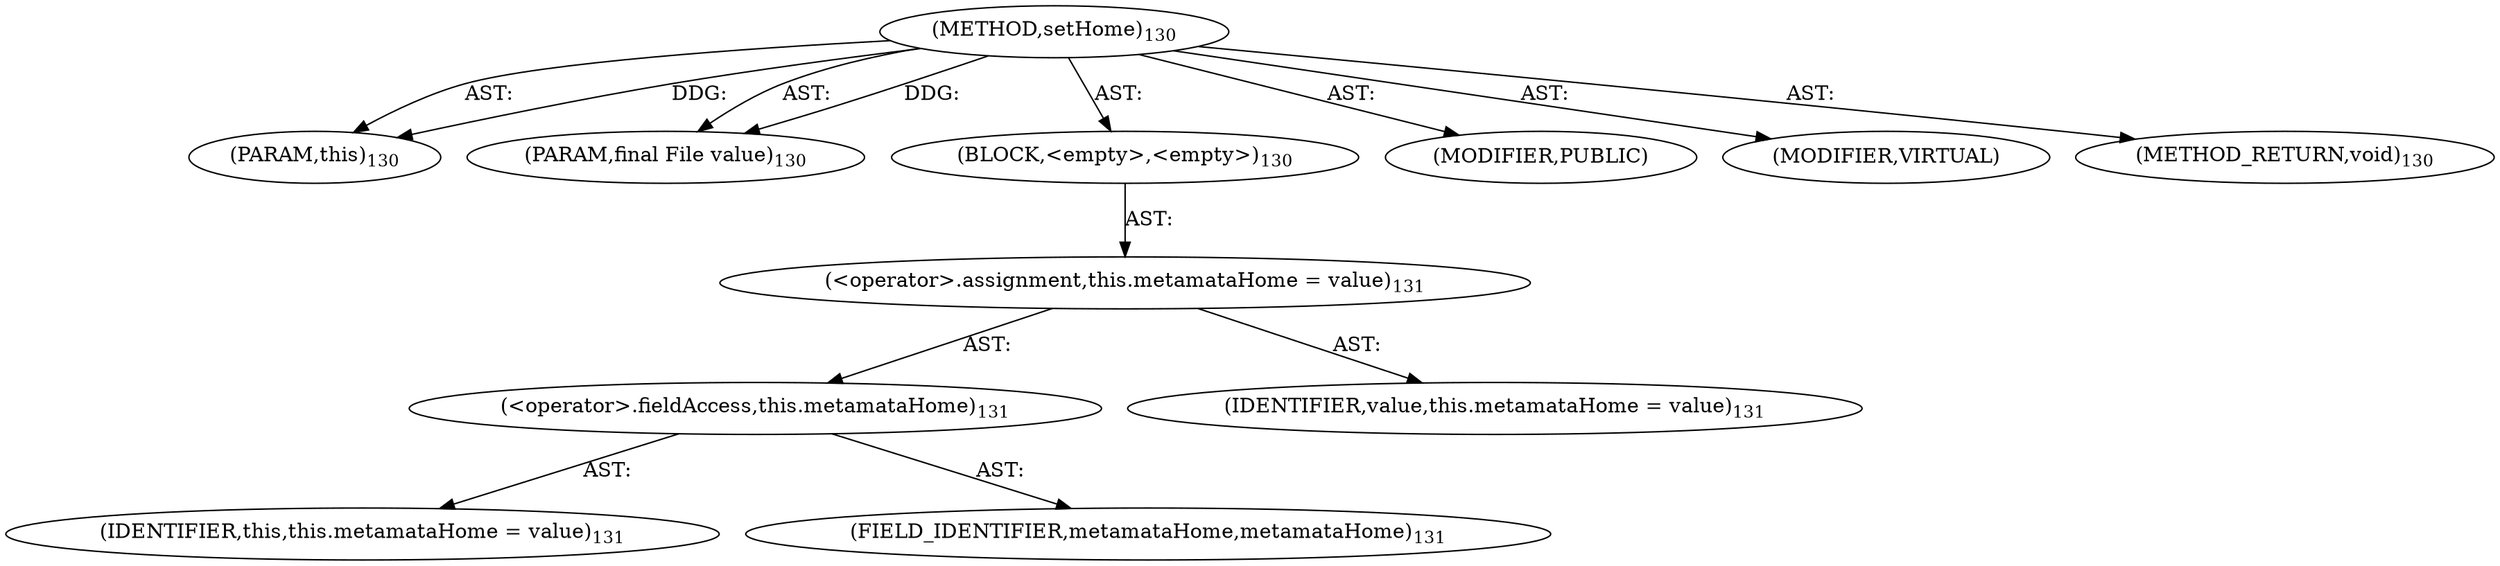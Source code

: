 digraph "setHome" {  
"111669149698" [label = <(METHOD,setHome)<SUB>130</SUB>> ]
"115964116992" [label = <(PARAM,this)<SUB>130</SUB>> ]
"115964117005" [label = <(PARAM,final File value)<SUB>130</SUB>> ]
"25769803778" [label = <(BLOCK,&lt;empty&gt;,&lt;empty&gt;)<SUB>130</SUB>> ]
"30064771117" [label = <(&lt;operator&gt;.assignment,this.metamataHome = value)<SUB>131</SUB>> ]
"30064771118" [label = <(&lt;operator&gt;.fieldAccess,this.metamataHome)<SUB>131</SUB>> ]
"68719476736" [label = <(IDENTIFIER,this,this.metamataHome = value)<SUB>131</SUB>> ]
"55834574868" [label = <(FIELD_IDENTIFIER,metamataHome,metamataHome)<SUB>131</SUB>> ]
"68719476779" [label = <(IDENTIFIER,value,this.metamataHome = value)<SUB>131</SUB>> ]
"133143986187" [label = <(MODIFIER,PUBLIC)> ]
"133143986188" [label = <(MODIFIER,VIRTUAL)> ]
"128849018882" [label = <(METHOD_RETURN,void)<SUB>130</SUB>> ]
  "111669149698" -> "115964116992"  [ label = "AST: "] 
  "111669149698" -> "115964117005"  [ label = "AST: "] 
  "111669149698" -> "25769803778"  [ label = "AST: "] 
  "111669149698" -> "133143986187"  [ label = "AST: "] 
  "111669149698" -> "133143986188"  [ label = "AST: "] 
  "111669149698" -> "128849018882"  [ label = "AST: "] 
  "25769803778" -> "30064771117"  [ label = "AST: "] 
  "30064771117" -> "30064771118"  [ label = "AST: "] 
  "30064771117" -> "68719476779"  [ label = "AST: "] 
  "30064771118" -> "68719476736"  [ label = "AST: "] 
  "30064771118" -> "55834574868"  [ label = "AST: "] 
  "111669149698" -> "115964116992"  [ label = "DDG: "] 
  "111669149698" -> "115964117005"  [ label = "DDG: "] 
}
